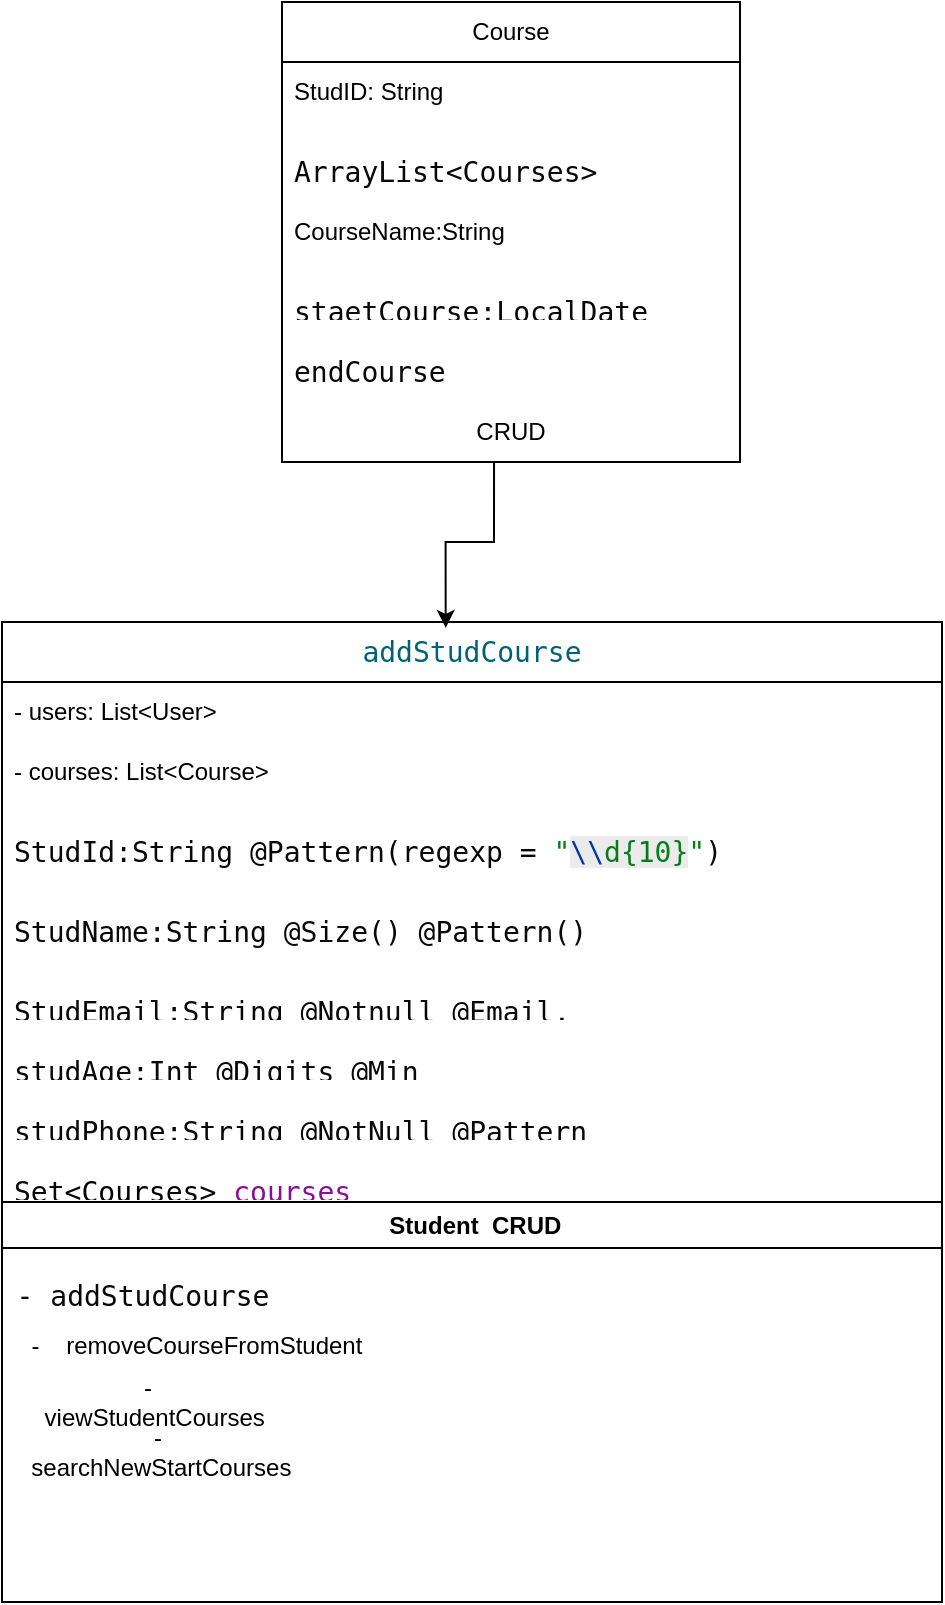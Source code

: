 <mxfile version="22.1.3" type="device">
  <diagram name="Page-1" id="WWQ6jAe2l4_3MHRozBaa">
    <mxGraphModel dx="1386" dy="777" grid="1" gridSize="10" guides="1" tooltips="1" connect="1" arrows="1" fold="1" page="1" pageScale="1" pageWidth="827" pageHeight="1169" math="0" shadow="0">
      <root>
        <mxCell id="0" />
        <mxCell id="1" parent="0" />
        <mxCell id="dQQLBpKWCLkacfobOt-K-6" value="&lt;div style=&quot;background-color:#ffffff;color:#080808&quot;&gt;&lt;pre style=&quot;font-family:&#39;JetBrains Mono&#39;,monospace;font-size:10.5pt;&quot;&gt;&lt;span style=&quot;color:#00627a;&quot;&gt;addStudCourse&lt;/span&gt;&lt;/pre&gt;&lt;/div&gt;" style="swimlane;fontStyle=0;childLayout=stackLayout;horizontal=1;startSize=30;horizontalStack=0;resizeParent=1;resizeParentMax=0;resizeLast=0;collapsible=1;marginBottom=0;whiteSpace=wrap;html=1;" parent="1" vertex="1">
          <mxGeometry x="200" y="310" width="470" height="490" as="geometry" />
        </mxCell>
        <mxCell id="dQQLBpKWCLkacfobOt-K-7" value="- users: List&amp;lt;User&amp;gt; " style="text;strokeColor=none;fillColor=none;align=left;verticalAlign=middle;spacingLeft=4;spacingRight=4;overflow=hidden;points=[[0,0.5],[1,0.5]];portConstraint=eastwest;rotatable=0;whiteSpace=wrap;html=1;" parent="dQQLBpKWCLkacfobOt-K-6" vertex="1">
          <mxGeometry y="30" width="470" height="30" as="geometry" />
        </mxCell>
        <mxCell id="dQQLBpKWCLkacfobOt-K-30" value="- courses: List&amp;lt;Course&amp;gt; " style="text;strokeColor=none;fillColor=none;align=left;verticalAlign=middle;spacingLeft=4;spacingRight=4;overflow=hidden;points=[[0,0.5],[1,0.5]];portConstraint=eastwest;rotatable=0;whiteSpace=wrap;html=1;" parent="dQQLBpKWCLkacfobOt-K-6" vertex="1">
          <mxGeometry y="60" width="470" height="30" as="geometry" />
        </mxCell>
        <mxCell id="dsCds1qEzEID8eLLVtPn-3" value="&lt;div style=&quot;background-color:#ffffff;color:#080808&quot;&gt;&lt;pre style=&quot;font-family:&#39;JetBrains Mono&#39;,monospace;font-size:10.5pt;&quot;&gt;StudId:String @Pattern(regexp = &lt;span style=&quot;font-size: 10.5pt; color: rgb(6, 125, 23);&quot;&gt;&quot;&lt;/span&gt;&lt;span style=&quot;font-size: 10.5pt; color: rgb(0, 55, 166); background-color: rgb(235, 235, 235);&quot;&gt;\\&lt;/span&gt;&lt;span style=&quot;font-size: 10.5pt; color: rgb(6, 125, 23); background-color: rgb(235, 235, 235);&quot;&gt;d{10}&lt;/span&gt;&lt;span style=&quot;font-size: 10.5pt; color: rgb(6, 125, 23);&quot;&gt;&quot;&lt;/span&gt;&lt;span style=&quot;font-size: 10.5pt;&quot;&gt;)&lt;/span&gt;&lt;/pre&gt;&lt;/div&gt;" style="text;strokeColor=none;fillColor=none;align=left;verticalAlign=middle;spacingLeft=4;spacingRight=4;overflow=hidden;points=[[0,0.5],[1,0.5]];portConstraint=eastwest;rotatable=0;whiteSpace=wrap;html=1;" vertex="1" parent="dQQLBpKWCLkacfobOt-K-6">
          <mxGeometry y="90" width="470" height="40" as="geometry" />
        </mxCell>
        <mxCell id="dsCds1qEzEID8eLLVtPn-8" value="&lt;div style=&quot;background-color:#ffffff;color:#080808&quot;&gt;&lt;pre style=&quot;font-family:&#39;JetBrains Mono&#39;,monospace;font-size:10.5pt;&quot;&gt;StudName:String @Size(&lt;span style=&quot;font-size: 10.5pt;&quot;&gt;) &lt;/span&gt;@Pattern&lt;span style=&quot;font-size: 10.5pt; white-space: normal;&quot;&gt;(&lt;/span&gt;&lt;span style=&quot;font-size: 10.5pt; white-space: normal;&quot;&gt;)&lt;/span&gt;&lt;/pre&gt;&lt;/div&gt;" style="text;strokeColor=none;fillColor=none;align=left;verticalAlign=middle;spacingLeft=4;spacingRight=4;overflow=hidden;points=[[0,0.5],[1,0.5]];portConstraint=eastwest;rotatable=0;whiteSpace=wrap;html=1;" vertex="1" parent="dQQLBpKWCLkacfobOt-K-6">
          <mxGeometry y="130" width="470" height="40" as="geometry" />
        </mxCell>
        <mxCell id="dsCds1qEzEID8eLLVtPn-10" value="&lt;div style=&quot;background-color:#ffffff;color:#080808&quot;&gt;&lt;pre style=&quot;font-family:&#39;JetBrains Mono&#39;,monospace;font-size:10.5pt;&quot;&gt;StudEmail:String @Notnull @Email.&lt;/pre&gt;&lt;/div&gt;" style="text;strokeColor=none;fillColor=none;align=left;verticalAlign=middle;spacingLeft=4;spacingRight=4;overflow=hidden;points=[[0,0.5],[1,0.5]];portConstraint=eastwest;rotatable=0;whiteSpace=wrap;html=1;" vertex="1" parent="dQQLBpKWCLkacfobOt-K-6">
          <mxGeometry y="170" width="470" height="30" as="geometry" />
        </mxCell>
        <mxCell id="dsCds1qEzEID8eLLVtPn-9" value="&lt;div style=&quot;background-color:#ffffff;color:#080808&quot;&gt;&lt;pre style=&quot;font-family:&#39;JetBrains Mono&#39;,monospace;font-size:10.5pt;&quot;&gt;studAge:Int @Digits @Min&lt;/pre&gt;&lt;/div&gt;" style="text;strokeColor=none;fillColor=none;align=left;verticalAlign=middle;spacingLeft=4;spacingRight=4;overflow=hidden;points=[[0,0.5],[1,0.5]];portConstraint=eastwest;rotatable=0;whiteSpace=wrap;html=1;" vertex="1" parent="dQQLBpKWCLkacfobOt-K-6">
          <mxGeometry y="200" width="470" height="30" as="geometry" />
        </mxCell>
        <mxCell id="dsCds1qEzEID8eLLVtPn-11" value="&lt;div style=&quot;background-color:#ffffff;color:#080808&quot;&gt;&lt;pre style=&quot;font-family:&#39;JetBrains Mono&#39;,monospace;font-size:10.5pt;&quot;&gt;&lt;div&gt;&lt;pre style=&quot;font-family:&#39;JetBrains Mono&#39;,monospace;font-size:10.5pt;&quot;&gt;studPhone:String @NotNull @Pattern&lt;/pre&gt;&lt;/div&gt;&lt;/pre&gt;&lt;/div&gt;" style="text;strokeColor=none;fillColor=none;align=left;verticalAlign=middle;spacingLeft=4;spacingRight=4;overflow=hidden;points=[[0,0.5],[1,0.5]];portConstraint=eastwest;rotatable=0;whiteSpace=wrap;html=1;" vertex="1" parent="dQQLBpKWCLkacfobOt-K-6">
          <mxGeometry y="230" width="470" height="30" as="geometry" />
        </mxCell>
        <mxCell id="dsCds1qEzEID8eLLVtPn-12" value="&lt;div style=&quot;background-color:#ffffff;color:#080808&quot;&gt;&lt;pre style=&quot;font-family:&#39;JetBrains Mono&#39;,monospace;font-size:10.5pt;&quot;&gt;&lt;div&gt;&lt;pre style=&quot;font-family:&#39;JetBrains Mono&#39;,monospace;font-size:10.5pt;&quot;&gt;Set&amp;lt;&lt;span style=&quot;color:#000000;&quot;&gt;Courses&lt;/span&gt;&amp;gt; &lt;span style=&quot;color:#871094;&quot;&gt;courses&lt;/span&gt;&lt;/pre&gt;&lt;/div&gt;&lt;/pre&gt;&lt;/div&gt;" style="text;strokeColor=none;fillColor=none;align=left;verticalAlign=middle;spacingLeft=4;spacingRight=4;overflow=hidden;points=[[0,0.5],[1,0.5]];portConstraint=eastwest;rotatable=0;whiteSpace=wrap;html=1;" vertex="1" parent="dQQLBpKWCLkacfobOt-K-6">
          <mxGeometry y="260" width="470" height="30" as="geometry" />
        </mxCell>
        <mxCell id="dsCds1qEzEID8eLLVtPn-16" value="&amp;nbsp;Student&amp;nbsp;&amp;nbsp;CRUD" style="swimlane;whiteSpace=wrap;html=1;" vertex="1" parent="dQQLBpKWCLkacfobOt-K-6">
          <mxGeometry y="290" width="470" height="200" as="geometry" />
        </mxCell>
        <mxCell id="dsCds1qEzEID8eLLVtPn-19" value="&lt;div style=&quot;background-color:#ffffff;color:#080808&quot;&gt;&lt;pre style=&quot;font-family:&#39;JetBrains Mono&#39;,monospace;font-size:10.5pt;&quot;&gt;- addStudCourse&lt;/pre&gt;&lt;/div&gt;" style="text;html=1;align=center;verticalAlign=middle;resizable=0;points=[];autosize=1;strokeColor=none;fillColor=none;" vertex="1" parent="dsCds1qEzEID8eLLVtPn-16">
          <mxGeometry y="17" width="140" height="60" as="geometry" />
        </mxCell>
        <mxCell id="dsCds1qEzEID8eLLVtPn-20" value="-&amp;nbsp; &amp;nbsp; removeCourseFromStudent" style="text;html=1;strokeColor=none;fillColor=none;align=center;verticalAlign=middle;whiteSpace=wrap;rounded=0;" vertex="1" parent="dsCds1qEzEID8eLLVtPn-16">
          <mxGeometry x="-1" y="57" width="197" height="30" as="geometry" />
        </mxCell>
        <mxCell id="dsCds1qEzEID8eLLVtPn-21" value="-&amp;nbsp;&amp;nbsp;viewStudentCourses" style="text;html=1;strokeColor=none;fillColor=none;align=center;verticalAlign=middle;whiteSpace=wrap;rounded=0;" vertex="1" parent="dsCds1qEzEID8eLLVtPn-16">
          <mxGeometry x="43" y="85" width="60" height="30" as="geometry" />
        </mxCell>
        <mxCell id="dsCds1qEzEID8eLLVtPn-22" value="-&amp;nbsp;searchNewStartCourses" style="text;html=1;strokeColor=none;fillColor=none;align=center;verticalAlign=middle;whiteSpace=wrap;rounded=0;" vertex="1" parent="dsCds1qEzEID8eLLVtPn-16">
          <mxGeometry x="48" y="110" width="60" height="30" as="geometry" />
        </mxCell>
        <mxCell id="dQQLBpKWCLkacfobOt-K-10" value="Course" style="swimlane;fontStyle=0;childLayout=stackLayout;horizontal=1;startSize=30;horizontalStack=0;resizeParent=1;resizeParentMax=0;resizeLast=0;collapsible=1;marginBottom=0;whiteSpace=wrap;html=1;" parent="1" vertex="1">
          <mxGeometry x="340" width="229" height="230" as="geometry" />
        </mxCell>
        <mxCell id="dQQLBpKWCLkacfobOt-K-11" value="StudID: String" style="text;strokeColor=none;fillColor=none;align=left;verticalAlign=middle;spacingLeft=4;spacingRight=4;overflow=hidden;points=[[0,0.5],[1,0.5]];portConstraint=eastwest;rotatable=0;whiteSpace=wrap;html=1;" parent="dQQLBpKWCLkacfobOt-K-10" vertex="1">
          <mxGeometry y="30" width="229" height="30" as="geometry" />
        </mxCell>
        <mxCell id="dsCds1qEzEID8eLLVtPn-2" value="&lt;div style=&quot;background-color:#ffffff;color:#080808&quot;&gt;&lt;pre style=&quot;font-family:&#39;JetBrains Mono&#39;,monospace;font-size:10.5pt;&quot;&gt;ArrayList&amp;lt;Courses&amp;gt;&lt;/pre&gt;&lt;/div&gt;" style="text;strokeColor=none;fillColor=none;align=left;verticalAlign=middle;spacingLeft=4;spacingRight=4;overflow=hidden;points=[[0,0.5],[1,0.5]];portConstraint=eastwest;rotatable=0;whiteSpace=wrap;html=1;" vertex="1" parent="dQQLBpKWCLkacfobOt-K-10">
          <mxGeometry y="60" width="229" height="40" as="geometry" />
        </mxCell>
        <mxCell id="dQQLBpKWCLkacfobOt-K-12" value="CourseName:String" style="text;strokeColor=none;fillColor=none;align=left;verticalAlign=middle;spacingLeft=4;spacingRight=4;overflow=hidden;points=[[0,0.5],[1,0.5]];portConstraint=eastwest;rotatable=0;whiteSpace=wrap;html=1;" parent="dQQLBpKWCLkacfobOt-K-10" vertex="1">
          <mxGeometry y="100" width="229" height="30" as="geometry" />
        </mxCell>
        <mxCell id="dQQLBpKWCLkacfobOt-K-20" value="&lt;div style=&quot;background-color:#ffffff;color:#080808&quot;&gt;&lt;pre style=&quot;font-family:&#39;JetBrains Mono&#39;,monospace;font-size:10.5pt;&quot;&gt;staetCourse:LocalDate&lt;/pre&gt;&lt;/div&gt;" style="text;strokeColor=none;fillColor=none;align=left;verticalAlign=middle;spacingLeft=4;spacingRight=4;overflow=hidden;points=[[0,0.5],[1,0.5]];portConstraint=eastwest;rotatable=0;whiteSpace=wrap;html=1;" parent="dQQLBpKWCLkacfobOt-K-10" vertex="1">
          <mxGeometry y="130" width="229" height="30" as="geometry" />
        </mxCell>
        <mxCell id="dQQLBpKWCLkacfobOt-K-21" value="&lt;div style=&quot;background-color:#ffffff;color:#080808&quot;&gt;&lt;pre style=&quot;font-family:&#39;JetBrains Mono&#39;,monospace;font-size:10.5pt;&quot;&gt;endCourse&lt;/pre&gt;&lt;/div&gt;" style="text;strokeColor=none;fillColor=none;align=left;verticalAlign=middle;spacingLeft=4;spacingRight=4;overflow=hidden;points=[[0,0.5],[1,0.5]];portConstraint=eastwest;rotatable=0;whiteSpace=wrap;html=1;" parent="dQQLBpKWCLkacfobOt-K-10" vertex="1">
          <mxGeometry y="160" width="229" height="40" as="geometry" />
        </mxCell>
        <mxCell id="dsCds1qEzEID8eLLVtPn-25" value="CRUD" style="text;html=1;strokeColor=none;fillColor=none;align=center;verticalAlign=middle;whiteSpace=wrap;rounded=0;" vertex="1" parent="dQQLBpKWCLkacfobOt-K-10">
          <mxGeometry y="200" width="229" height="30" as="geometry" />
        </mxCell>
        <mxCell id="dsCds1qEzEID8eLLVtPn-24" style="edgeStyle=orthogonalEdgeStyle;rounded=0;orthogonalLoop=1;jettySize=auto;html=1;exitX=0.463;exitY=0.995;exitDx=0;exitDy=0;entryX=0.472;entryY=0.006;entryDx=0;entryDy=0;entryPerimeter=0;exitPerimeter=0;" edge="1" parent="1" source="dsCds1qEzEID8eLLVtPn-25" target="dQQLBpKWCLkacfobOt-K-6">
          <mxGeometry relative="1" as="geometry">
            <mxPoint x="454.5" y="400" as="sourcePoint" />
          </mxGeometry>
        </mxCell>
      </root>
    </mxGraphModel>
  </diagram>
</mxfile>
